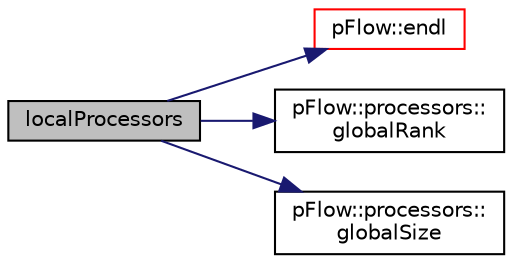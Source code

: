 digraph "localProcessors"
{
 // LATEX_PDF_SIZE
  edge [fontname="Helvetica",fontsize="10",labelfontname="Helvetica",labelfontsize="10"];
  node [fontname="Helvetica",fontsize="10",shape=record];
  rankdir="LR";
  Node1 [label="localProcessors",height=0.2,width=0.4,color="black", fillcolor="grey75", style="filled", fontcolor="black",tooltip="Construct a local processor communication from global communicator using a name and ranks."];
  Node1 -> Node2 [color="midnightblue",fontsize="10",style="solid",fontname="Helvetica"];
  Node2 [label="pFlow::endl",height=0.2,width=0.4,color="red", fillcolor="white", style="filled",URL="$namespacepFlow.html#aba8f0c455a3fdb4b05ad33a25b13b189",tooltip="Add newline and flush stream."];
  Node1 -> Node4 [color="midnightblue",fontsize="10",style="solid",fontname="Helvetica"];
  Node4 [label="pFlow::processors::\lglobalRank",height=0.2,width=0.4,color="black", fillcolor="white", style="filled",URL="$classpFlow_1_1processors.html#a44c687b8736e140a815dbedc46f5196e",tooltip="Rank of the processor in the global MPI."];
  Node1 -> Node5 [color="midnightblue",fontsize="10",style="solid",fontname="Helvetica"];
  Node5 [label="pFlow::processors::\lglobalSize",height=0.2,width=0.4,color="black", fillcolor="white", style="filled",URL="$classpFlow_1_1processors.html#a98cc1ad4b9eedd42e6a115e0b6b3c83e",tooltip="Global size of processors."];
}
